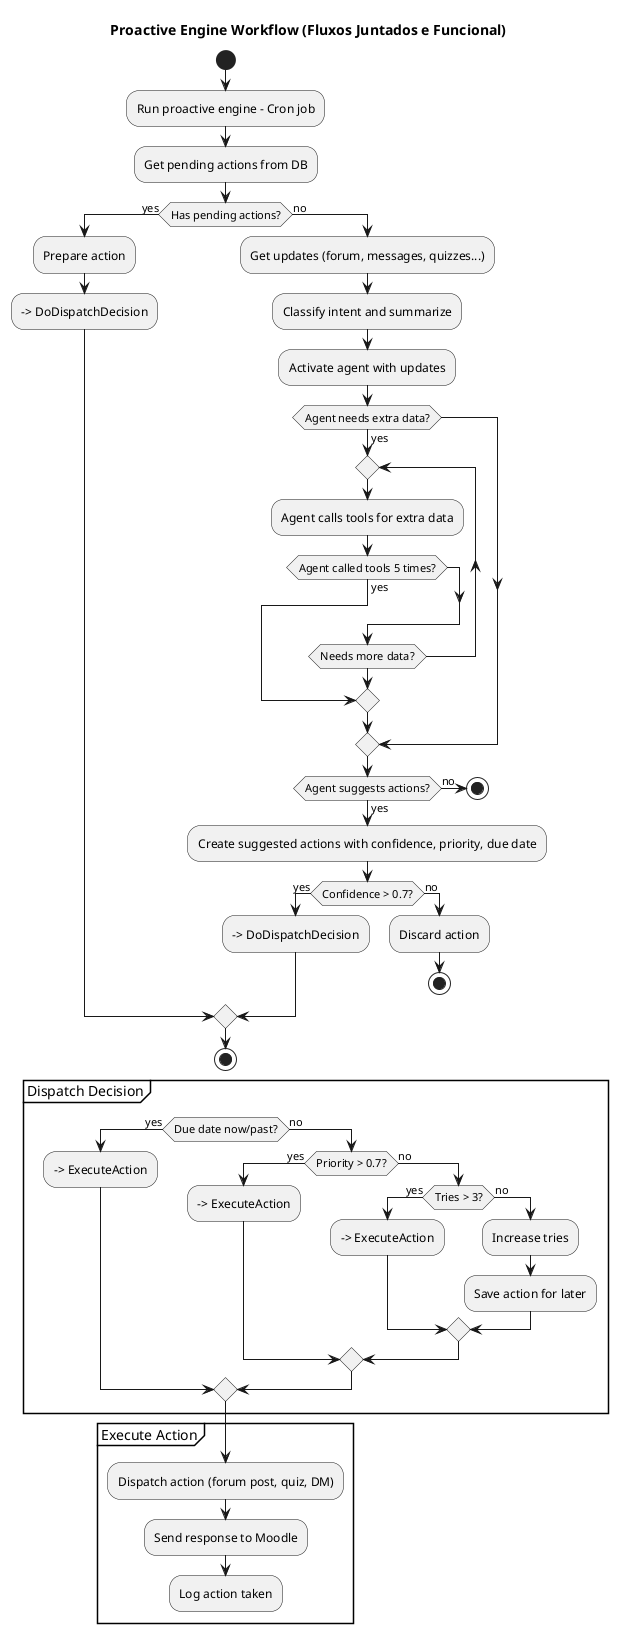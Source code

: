 @startuml ProactiveEngineWorkflow

title Proactive Engine Workflow (Fluxos Juntados e Funcional)

start

:Run proactive engine - Cron job;
:Get pending actions from DB;

if (Has pending actions?) then (yes)
  :Prepare action;
  --> DoDispatchDecision
else (no)
  :Get updates (forum, messages, quizzes...);
  :Classify intent and summarize;
  :Activate agent with updates;

  if (Agent needs extra data?) then (yes)
    repeat
      :Agent calls tools for extra data;
      if (Agent called tools 5 times?) then (yes)
        break
      endif
    repeat while (Needs more data?)
  endif

  if (Agent suggests actions?) then (yes)
    :Create suggested actions with confidence, priority, due date;
    if (Confidence > 0.7?) then (yes)
      --> DoDispatchDecision
    else (no)
      :Discard action;
      stop
    endif
  else (no)
    stop
  endif
endif

stop

' ======= Dispatch Decision Block =======

partition "Dispatch Decision" {

if (Due date now/past?) then (yes)
  --> ExecuteAction
else (no)
  if (Priority > 0.7?) then (yes)
    --> ExecuteAction
  else (no)
    if (Tries > 3?) then (yes)
      --> ExecuteAction
    else (no)
      :Increase tries;
      :Save action for later;
    endif
  endif
endif

}

' ======= Execute Action Block =======

partition "Execute Action" {

:Dispatch action (forum post, quiz, DM);
:Send response to Moodle;
:Log action taken;

}

@enduml
